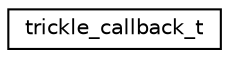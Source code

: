 digraph "Graphical Class Hierarchy"
{
 // LATEX_PDF_SIZE
  edge [fontname="Helvetica",fontsize="10",labelfontname="Helvetica",labelfontsize="10"];
  node [fontname="Helvetica",fontsize="10",shape=record];
  rankdir="LR";
  Node0 [label="trickle_callback_t",height=0.2,width=0.4,color="black", fillcolor="white", style="filled",URL="$structtrickle__callback__t.html",tooltip="Trickle callback function with arguments."];
}
